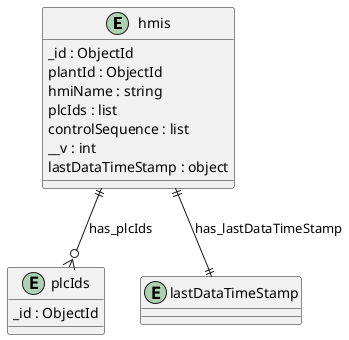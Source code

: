 @startuml hmis_Diagram

entity "hmis" as hmis {
  _id : ObjectId
  plantId : ObjectId
  hmiName : string
  plcIds : list
  controlSequence : list
  __v : int
  lastDataTimeStamp : object
}

entity "plcIds" as plcIds {
  _id : ObjectId
}

entity "lastDataTimeStamp" as lastDataTimeStamp {
}

' // Relationships
hmis ||--o{ plcIds : has_plcIds
hmis ||--|| lastDataTimeStamp : has_lastDataTimeStamp
@enduml